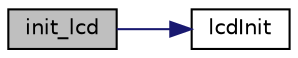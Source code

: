 digraph "init_lcd"
{
  edge [fontname="Helvetica",fontsize="10",labelfontname="Helvetica",labelfontsize="10"];
  node [fontname="Helvetica",fontsize="10",shape=record];
  rankdir="LR";
  Node0 [label="init_lcd",height=0.2,width=0.4,color="black", fillcolor="grey75", style="filled", fontcolor="black"];
  Node0 -> Node1 [color="midnightblue",fontsize="10",style="solid"];
  Node1 [label="lcdInit",height=0.2,width=0.4,color="black", fillcolor="white", style="filled",URL="$_a_p_i_8h.html#a51af160afcbfb860dfff75d91ffb3824"];
}
